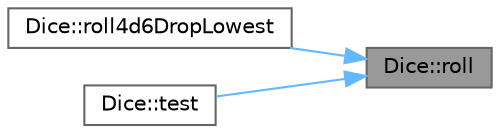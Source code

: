 digraph "Dice::roll"
{
 // LATEX_PDF_SIZE
  bgcolor="transparent";
  edge [fontname=Helvetica,fontsize=10,labelfontname=Helvetica,labelfontsize=10];
  node [fontname=Helvetica,fontsize=10,shape=box,height=0.2,width=0.4];
  rankdir="RL";
  Node1 [id="Node000001",label="Dice::roll",height=0.2,width=0.4,color="gray40", fillcolor="grey60", style="filled", fontcolor="black",tooltip="rolls the Dice by parsing the passed rex string, and generating a random number based on it"];
  Node1 -> Node2 [id="edge3_Node000001_Node000002",dir="back",color="steelblue1",style="solid",tooltip=" "];
  Node2 [id="Node000002",label="Dice::roll4d6DropLowest",height=0.2,width=0.4,color="grey40", fillcolor="white", style="filled",URL="$class_dice.html#a593bcdb69288dcb35d967707cdf40ebd",tooltip="Roll 4d6."];
  Node1 -> Node3 [id="edge4_Node000001_Node000003",dir="back",color="steelblue1",style="solid",tooltip=" "];
  Node3 [id="Node000003",label="Dice::test",height=0.2,width=0.4,color="grey40", fillcolor="white", style="filled",URL="$class_dice.html#ac2f439b641b04804265b30c25fe2cc20",tooltip="test function for the Dice class"];
}
